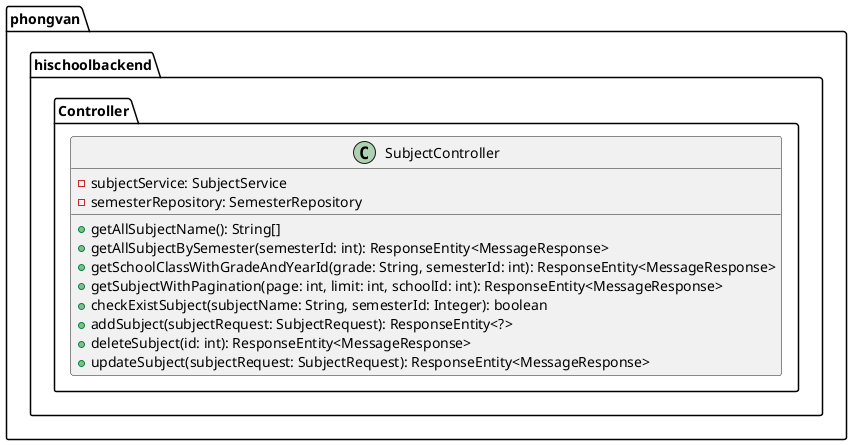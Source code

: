 @startuml

package phongvan.hischoolbackend.Controller {
    class SubjectController {
        - subjectService: SubjectService
        - semesterRepository: SemesterRepository

        + getAllSubjectName(): String[]
        + getAllSubjectBySemester(semesterId: int): ResponseEntity<MessageResponse>
        + getSchoolClassWithGradeAndYearId(grade: String, semesterId: int): ResponseEntity<MessageResponse>
        + getSubjectWithPagination(page: int, limit: int, schoolId: int): ResponseEntity<MessageResponse>
        + checkExistSubject(subjectName: String, semesterId: Integer): boolean
        + addSubject(subjectRequest: SubjectRequest): ResponseEntity<?>
        + deleteSubject(id: int): ResponseEntity<MessageResponse>
        + updateSubject(subjectRequest: SubjectRequest): ResponseEntity<MessageResponse>
    }
}

@enduml
